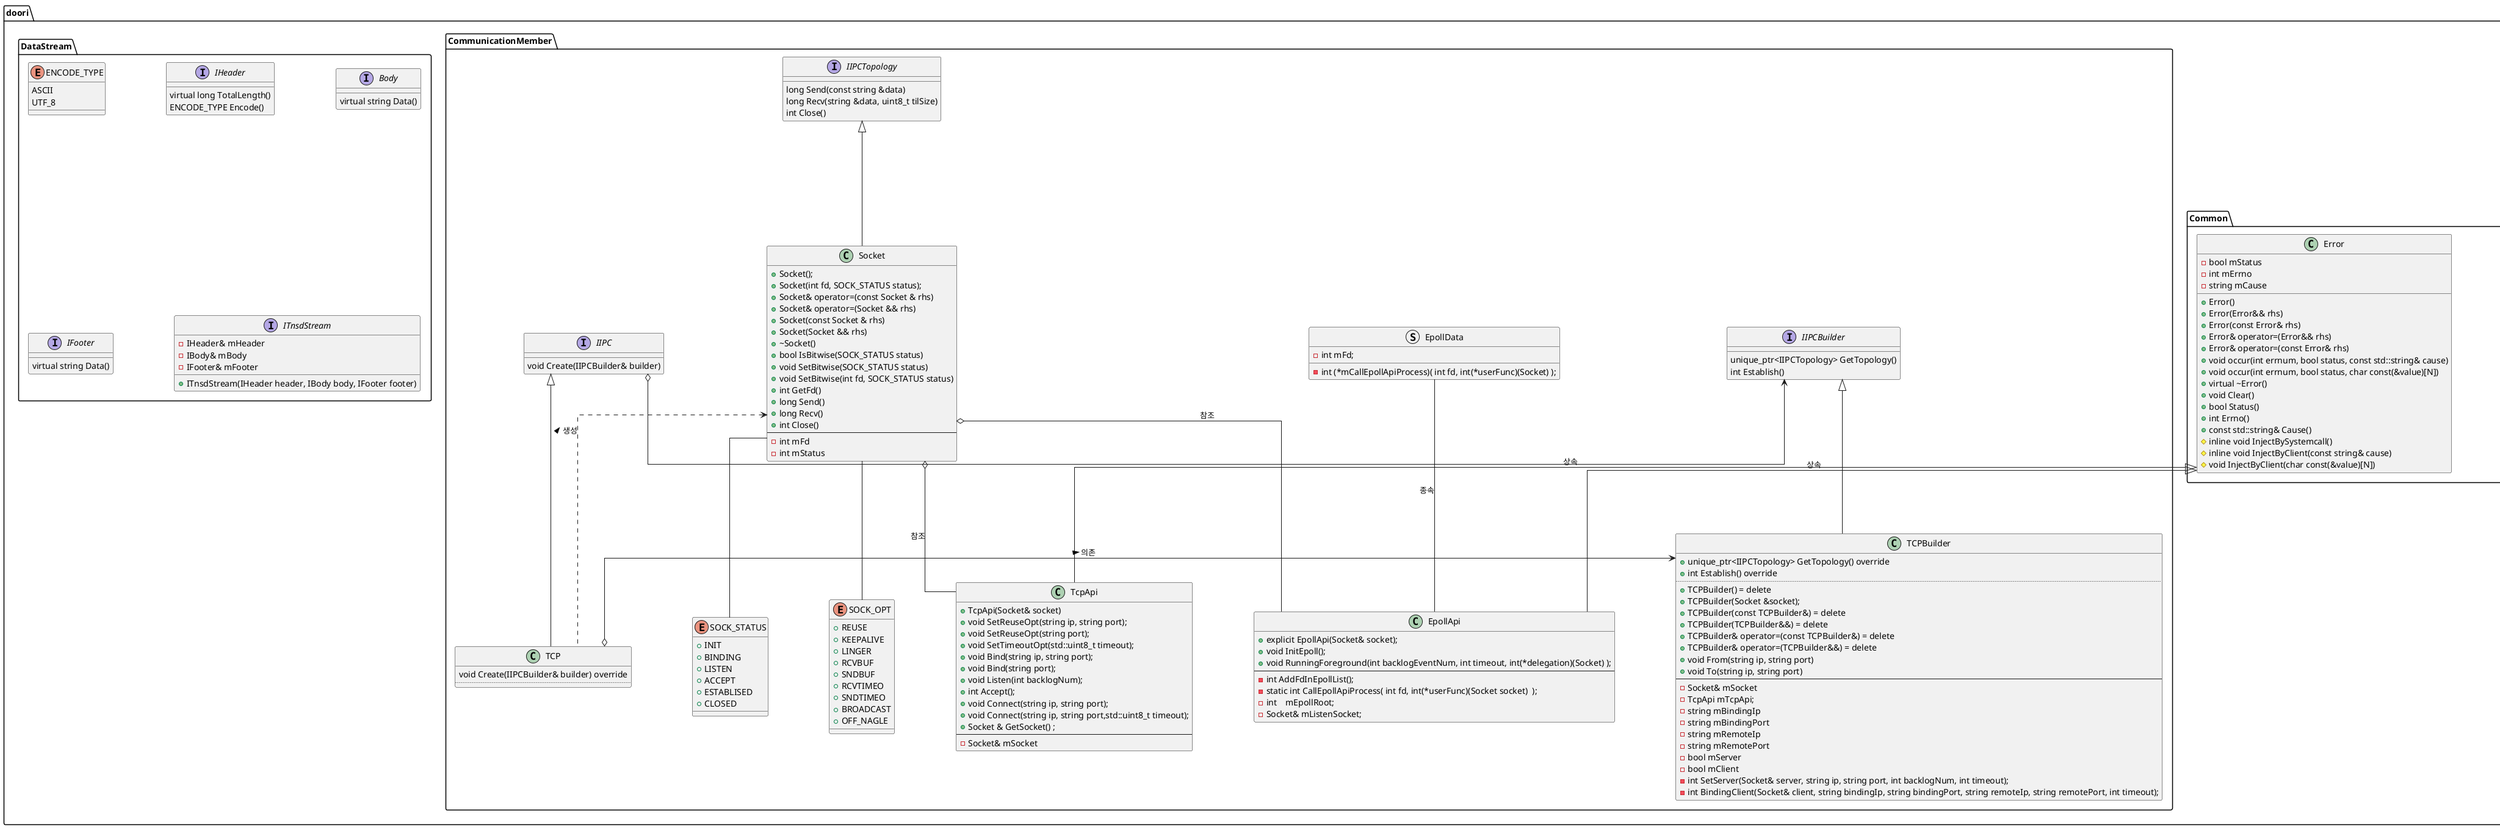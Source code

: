@startuml
' - private, # protected, + public
'클래스 위 아래 간격을 고정
skinparam ranksep 100
'클래스 좌우 간격을 고정
skinparam nodesep 100
'화살표 방향이 수직 수평으로 표시됨
skinparam linetype ortho
'그래프로 표시되는 글자는 설치되어 있는 D2Coding 폰트로 지정함
skinparam defaultFontName D2Coding
'https://plantuml.com/class-diagram
set namespaceSeparator ::

'''''''''''''''''''''''''''''''''''''''''''''''''''''''''''
'''''''''''''''  Common  Library   ''''''''''''''''''''''''
'''''''''''''''''''''''''''''''''''''''''''''''''''''''''''
class doori::Common::Log{
}
class doori::Common::Error{
+Error()
+Error(Error&& rhs)
+Error(const Error& rhs)
+Error& operator=(Error&& rhs)
+Error& operator=(const Error& rhs)
+void occur(int errnum, bool status, const std::string& cause)
+void occur(int errnum, bool status, char const(&value)[N])
+virtual ~Error()
+void Clear()
+bool Status()
+int Errno()
+const std::string& Cause()
#inline void InjectBySystemcall()
#inline void InjectByClient(const string& cause)
#void InjectByClient(char const(&value)[N])
-bool mStatus
-int mErrno
-string mCause
}

'''''''''''''''''''''''''''''''''''''''''''''''''''''''''''
'''''''''''''''  Enum              ''''''''''''''''''''''''
'''''''''''''''''''''''''''''''''''''''''''''''''''''''''''
enum TnsdTokenId{
+VERSION
+TNSD_IP
+TNSD_PORT
+BINDING_IP_FOR_TNSD
+BINDING_PORT_FOR_TNSD
+BINDING_IP_FOR_MULTISESSION
+BINDING_PORT_FOR_MULTISESSION
+LOG_NAME
+LOG_PATH
+LOG_LEVEL
+MY_TOPIC
+END
}

enum doori::CommunicationMember::SOCK_STATUS {
+INIT
+BINDING
+LISTEN
+ACCEPT
+ESTABLISED
+CLOSED
}

enum doori::CommunicationMember::SOCK_OPT {
+REUSE
+KEEPALIVE
+LINGER
+RCVBUF
+SNDBUF
+RCVTIMEO
+SNDTIMEO
+BROADCAST
+OFF_NAGLE
}

'''''''''''''''''''''''''''''''''''''''''''''''''''''''''''
'''''''''''''''  Process           ''''''''''''''''''''''''
'''''''''''''''''''''''''''''''''''''''''''''''''''''''''''
Interface Application{
#IInterface CreateInterface()
#IIPC CreateIPC()
#IDictionary CreateDictionary()
}

Interface IInterface{
#string GetHederPacket()
#string GetFooterPacket()
}

class Tnsd{
+CreateInterface()
}

class TnsdInterface{
}



interface IDictionary{
#string GetId(Token id)
}

class TnsdDictionary{
}

IDictionary <|-- TnsdDictionary
Application <|-- Tnsd
IInterface <|-- TnsdInterface
IInterface <--o Application
TnsdInterface <--o Tnsd




'''''''''''''''''''''''''''''''''''''''''''''''''''''''
'''''''''   IPC Builder Pattern   '''''''''''''''''''''
'''''''''''''''''''''''''''''''''''''''''''''''''''''''
interface doori::CommunicationMember::IIPC{
void Create(IIPCBuilder& builder)
}

interface doori::CommunicationMember::IIPCBuilder{
unique_ptr<IIPCTopology> GetTopology()
int Establish()
}

class doori::CommunicationMember::TCP{
void Create(IIPCBuilder& builder) override
..
}

class doori::CommunicationMember::TCPBuilder{
+unique_ptr<IIPCTopology> GetTopology() override
+int Establish() override
..
+TCPBuilder() = delete
+TCPBuilder(Socket &socket);
+TCPBuilder(const TCPBuilder&) = delete
+TCPBuilder(TCPBuilder&&) = delete
+TCPBuilder& operator=(const TCPBuilder&) = delete
+TCPBuilder& operator=(TCPBuilder&&) = delete
+void From(string ip, string port)
+void To(string ip, string port)
--
-Socket& mSocket
-TcpApi mTcpApi;
-string mBindingIp
-string mBindingPort
-string mRemoteIp
-string mRemotePort
-bool mServer
-bool mClient
-int SetServer(Socket& server, string ip, string port, int backlogNum, int timeout);
-int BindingClient(Socket& client, string bindingIp, string bindingPort, string remoteIp, string remotePort, int timeout);
}

interface doori::CommunicationMember::IIPCTopology{
long Send(const string &data)
long Recv(string &data, uint8_t tilSize)
int Close()
}

class doori::CommunicationMember::Socket{
+Socket();
+Socket(int fd, SOCK_STATUS status);
+Socket& operator=(const Socket & rhs)
+Socket& operator=(Socket && rhs)
+Socket(const Socket & rhs)
+Socket(Socket && rhs)
+~Socket()
+bool IsBitwise(SOCK_STATUS status)
+void SetBitwise(SOCK_STATUS status)
+void SetBitwise(int fd, SOCK_STATUS status)
+int GetFd()
+long Send()
+long Recv()
+int Close()
---
-int mFd
-int mStatus
}

class doori::CommunicationMember::TcpApi{
+TcpApi(Socket& socket)
+void SetReuseOpt(string ip, string port);
+void SetReuseOpt(string port);
+void SetTimeoutOpt(std::uint8_t timeout);
+void Bind(string ip, string port);
+void Bind(string port);
+void Listen(int backlogNum);
+int Accept();
+void Connect(string ip, string port);
+void Connect(string ip, string port,std::uint8_t timeout);
+Socket & GetSocket() ;
---
-Socket& mSocket
}

struct doori::CommunicationMember::EpollData{
-int mFd;
-int (*mCallEpollApiProcess)( int fd, int(*userFunc)(Socket) );
}

class doori::CommunicationMember::EpollApi{
+explicit EpollApi(Socket& socket);
+void InitEpoll();
+void RunningForeground(int backlogEventNum, int timeout, int(*delegation)(Socket) );
---
-int AddFdInEpollList();
-static int CallEpollApiProcess( int fd, int(*userFunc)(Socket socket)  );
-int    mEpollRoot;
-Socket& mListenSocket;
}

enum doori::DataStream::ENCODE_TYPE{
ASCII
UTF_8
}

Interface doori::DataStream::IHeader{
virtual long TotalLength()
ENCODE_TYPE Encode()
}

Interface doori::DataStream::Body{
virtual string Data()
}

Interface doori::DataStream::IFooter{
virtual string Data()
}

Interface doori::DataStream::ITnsdStream{
+ITnsdStream(IHeader header, IBody body, IFooter footer)
-IHeader& mHeader
-IBody& mBody
-IFooter& mFooter
}

'''''''''''''''''''''''''''''''''''''''''''''''''''''
'' 관계표현
'''''''''''''''''''''''''''''''''''''''''''''''''''''

Error <|-- EpollApi : 상속
Socket o-- EpollApi : 참조
EpollData -- EpollApi : 종속

Error <|-- TcpApi : 상속
Socket o-- TcpApi : 참조

Socket -- SOCK_STATUS
Socket -- SOCK_OPT

IIPCBuilder <|-- TCPBuilder
IIPCTopology <|-- Socket

IIPC <|-- TCP
IIPCBuilder <-o IIPC
TCPBuilder <-o TCP : 의존 <
Socket <.. TCP : 생성 <

@enduml
